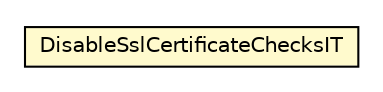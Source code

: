 #!/usr/local/bin/dot
#
# Class diagram 
# Generated by UMLGraph version R5_6-24-gf6e263 (http://www.umlgraph.org/)
#

digraph G {
	edge [fontname="Helvetica",fontsize=10,labelfontname="Helvetica",labelfontsize=10];
	node [fontname="Helvetica",fontsize=10,shape=plaintext];
	nodesep=0.25;
	ranksep=0.5;
	// net.trajano.commons.testing.test.DisableSslCertificateChecksIT
	c19 [label=<<table title="net.trajano.commons.testing.test.DisableSslCertificateChecksIT" border="0" cellborder="1" cellspacing="0" cellpadding="2" port="p" bgcolor="lemonChiffon" href="./DisableSslCertificateChecksIT.html">
		<tr><td><table border="0" cellspacing="0" cellpadding="1">
<tr><td align="center" balign="center"> DisableSslCertificateChecksIT </td></tr>
		</table></td></tr>
		</table>>, URL="./DisableSslCertificateChecksIT.html", fontname="Helvetica", fontcolor="black", fontsize=10.0];
}


